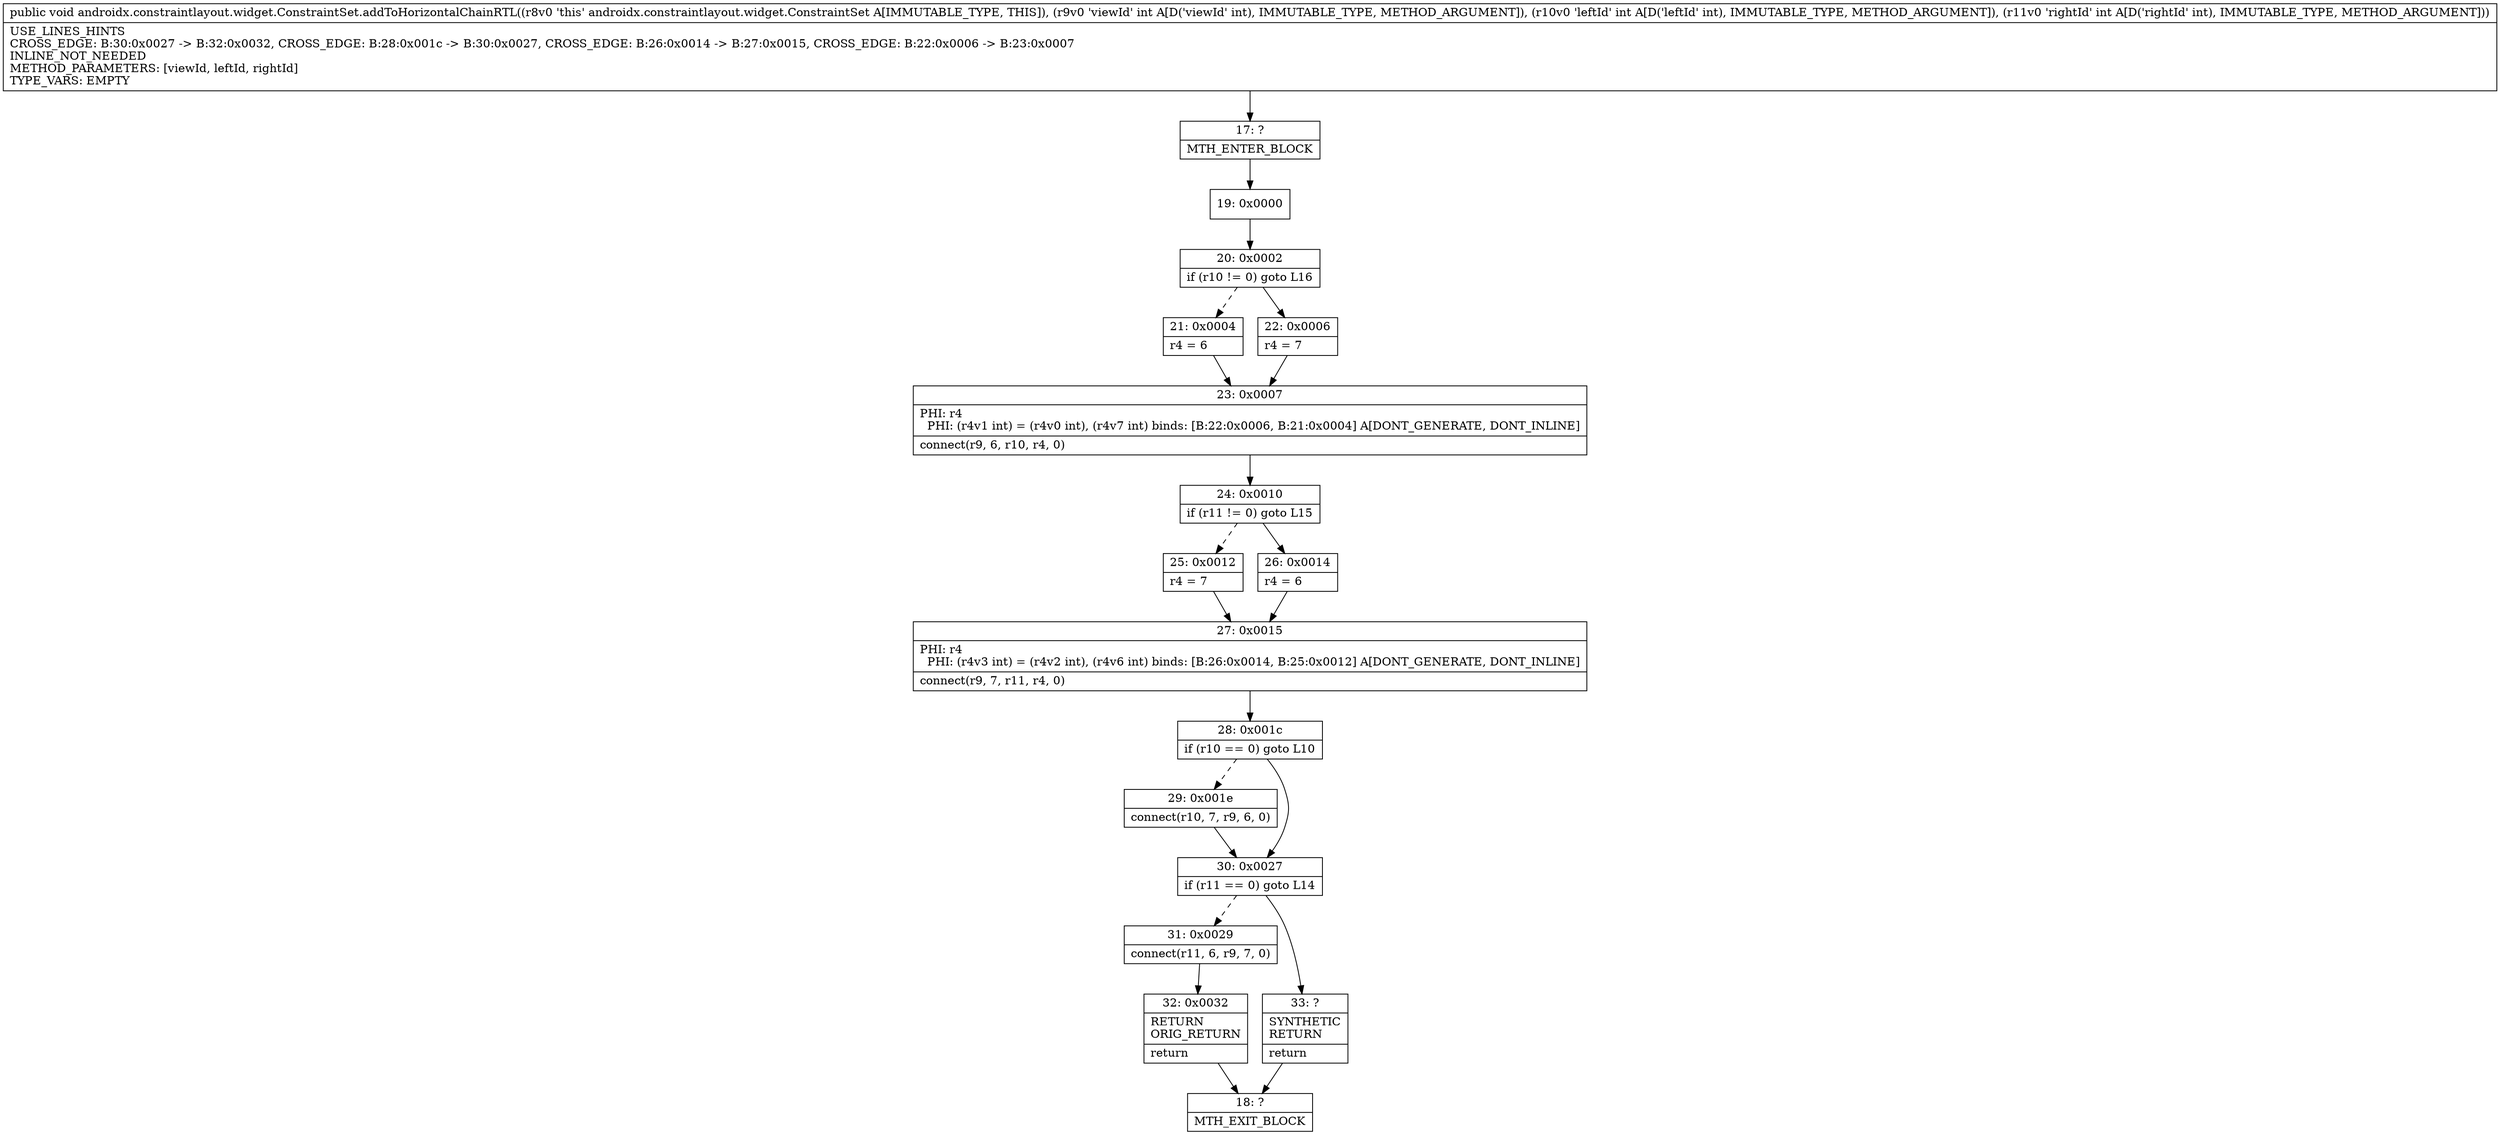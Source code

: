 digraph "CFG forandroidx.constraintlayout.widget.ConstraintSet.addToHorizontalChainRTL(III)V" {
Node_17 [shape=record,label="{17\:\ ?|MTH_ENTER_BLOCK\l}"];
Node_19 [shape=record,label="{19\:\ 0x0000}"];
Node_20 [shape=record,label="{20\:\ 0x0002|if (r10 != 0) goto L16\l}"];
Node_21 [shape=record,label="{21\:\ 0x0004|r4 = 6\l}"];
Node_23 [shape=record,label="{23\:\ 0x0007|PHI: r4 \l  PHI: (r4v1 int) = (r4v0 int), (r4v7 int) binds: [B:22:0x0006, B:21:0x0004] A[DONT_GENERATE, DONT_INLINE]\l|connect(r9, 6, r10, r4, 0)\l}"];
Node_24 [shape=record,label="{24\:\ 0x0010|if (r11 != 0) goto L15\l}"];
Node_25 [shape=record,label="{25\:\ 0x0012|r4 = 7\l}"];
Node_27 [shape=record,label="{27\:\ 0x0015|PHI: r4 \l  PHI: (r4v3 int) = (r4v2 int), (r4v6 int) binds: [B:26:0x0014, B:25:0x0012] A[DONT_GENERATE, DONT_INLINE]\l|connect(r9, 7, r11, r4, 0)\l}"];
Node_28 [shape=record,label="{28\:\ 0x001c|if (r10 == 0) goto L10\l}"];
Node_29 [shape=record,label="{29\:\ 0x001e|connect(r10, 7, r9, 6, 0)\l}"];
Node_30 [shape=record,label="{30\:\ 0x0027|if (r11 == 0) goto L14\l}"];
Node_31 [shape=record,label="{31\:\ 0x0029|connect(r11, 6, r9, 7, 0)\l}"];
Node_32 [shape=record,label="{32\:\ 0x0032|RETURN\lORIG_RETURN\l|return\l}"];
Node_18 [shape=record,label="{18\:\ ?|MTH_EXIT_BLOCK\l}"];
Node_33 [shape=record,label="{33\:\ ?|SYNTHETIC\lRETURN\l|return\l}"];
Node_26 [shape=record,label="{26\:\ 0x0014|r4 = 6\l}"];
Node_22 [shape=record,label="{22\:\ 0x0006|r4 = 7\l}"];
MethodNode[shape=record,label="{public void androidx.constraintlayout.widget.ConstraintSet.addToHorizontalChainRTL((r8v0 'this' androidx.constraintlayout.widget.ConstraintSet A[IMMUTABLE_TYPE, THIS]), (r9v0 'viewId' int A[D('viewId' int), IMMUTABLE_TYPE, METHOD_ARGUMENT]), (r10v0 'leftId' int A[D('leftId' int), IMMUTABLE_TYPE, METHOD_ARGUMENT]), (r11v0 'rightId' int A[D('rightId' int), IMMUTABLE_TYPE, METHOD_ARGUMENT]))  | USE_LINES_HINTS\lCROSS_EDGE: B:30:0x0027 \-\> B:32:0x0032, CROSS_EDGE: B:28:0x001c \-\> B:30:0x0027, CROSS_EDGE: B:26:0x0014 \-\> B:27:0x0015, CROSS_EDGE: B:22:0x0006 \-\> B:23:0x0007\lINLINE_NOT_NEEDED\lMETHOD_PARAMETERS: [viewId, leftId, rightId]\lTYPE_VARS: EMPTY\l}"];
MethodNode -> Node_17;Node_17 -> Node_19;
Node_19 -> Node_20;
Node_20 -> Node_21[style=dashed];
Node_20 -> Node_22;
Node_21 -> Node_23;
Node_23 -> Node_24;
Node_24 -> Node_25[style=dashed];
Node_24 -> Node_26;
Node_25 -> Node_27;
Node_27 -> Node_28;
Node_28 -> Node_29[style=dashed];
Node_28 -> Node_30;
Node_29 -> Node_30;
Node_30 -> Node_31[style=dashed];
Node_30 -> Node_33;
Node_31 -> Node_32;
Node_32 -> Node_18;
Node_33 -> Node_18;
Node_26 -> Node_27;
Node_22 -> Node_23;
}

